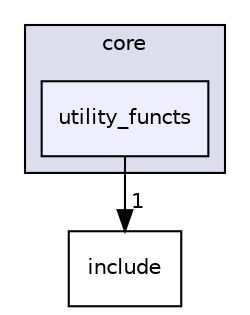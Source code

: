 digraph "src/core/utility_functs" {
  compound=true
  node [ fontsize="10", fontname="Helvetica"];
  edge [ labelfontsize="10", labelfontname="Helvetica"];
  subgraph clusterdir_aebb8dcc11953d78e620bbef0b9e2183 {
    graph [ bgcolor="#ddddee", pencolor="black", label="core" fontname="Helvetica", fontsize="10", URL="dir_aebb8dcc11953d78e620bbef0b9e2183.html"]
  dir_5d65e9c3b4f26e5cdb0529f818228bef [shape=box, label="utility_functs", style="filled", fillcolor="#eeeeff", pencolor="black", URL="dir_5d65e9c3b4f26e5cdb0529f818228bef.html"];
  }
  dir_d44c64559bbebec7f509842c48db8b23 [shape=box label="include" URL="dir_d44c64559bbebec7f509842c48db8b23.html"];
  dir_5d65e9c3b4f26e5cdb0529f818228bef->dir_d44c64559bbebec7f509842c48db8b23 [headlabel="1", labeldistance=1.5 headhref="dir_000014_000001.html"];
}

